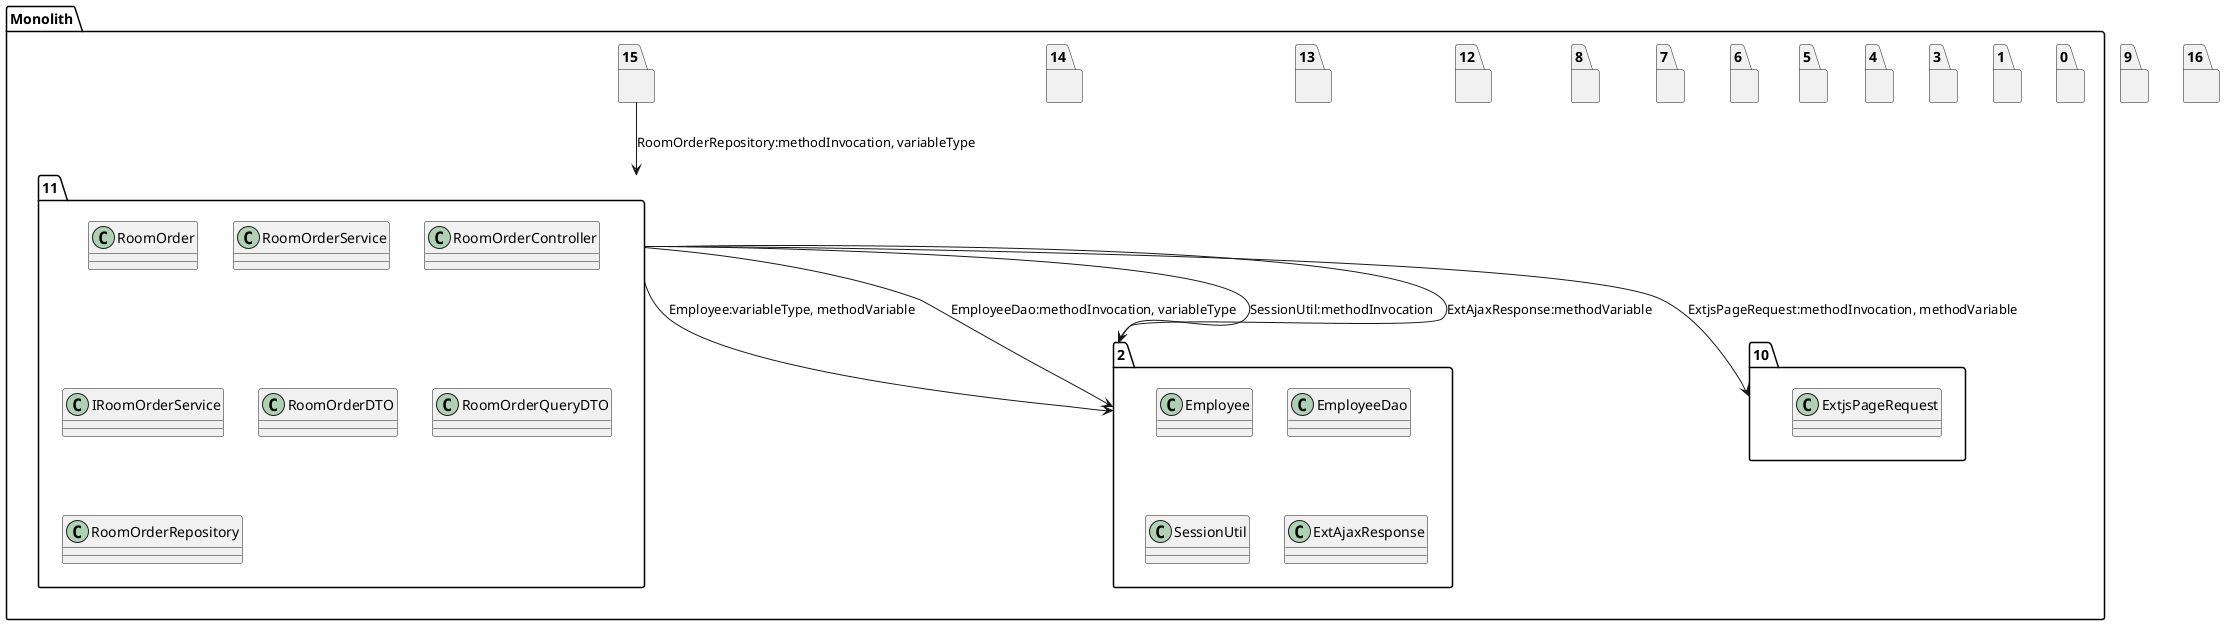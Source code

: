 @startuml
package "Monolith" {
package "11"{
class RoomOrder
class RoomOrderService
class RoomOrderController
class IRoomOrderService
class RoomOrderDTO
class RoomOrderQueryDTO
class RoomOrderRepository
}
package "0"{
}
package "1"{
}
package "2"{
class Employee
class EmployeeDao
class SessionUtil
class ExtAjaxResponse
}
package "3"{
}
package "4"{
}
package "5"{
}
package "6"{
}
package "7"{
}
package "8"{
}
package "10"{
class ExtjsPageRequest
}
package "12"{
}
package "13"{
}
package "14"{
}
package "15"{
}
}
package "9"{
}
package "16"{
}
"11"-->"2":Employee:variableType, methodVariable
"11"-->"2":EmployeeDao:methodInvocation, variableType
"11"-->"2":SessionUtil:methodInvocation
"11"-->"2":ExtAjaxResponse:methodVariable
"11"-->"10":ExtjsPageRequest:methodInvocation, methodVariable
"15"-->"11":RoomOrderRepository:methodInvocation, variableType
@enduml